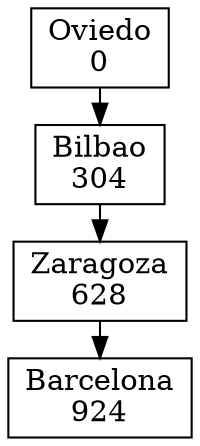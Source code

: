 digraph BlockChain{ 
node[shape=box]; 
rankdir = LR; 

subgraph ruta_8605796{ 
rank=same; 
"Oviedo_8605796"[label="Oviedo&#92;n0"]; 
"Bilbao_8605796"[label="Bilbao&#92;n304"]; 
"Zaragoza_8605796"[label="Zaragoza&#92;n628"]; 
"Barcelona_8605796"[label="Barcelona&#92;n924"]; 

"Oviedo_8605796"->"Bilbao_8605796"; 
"Bilbao_8605796"->"Zaragoza_8605796"; 
"Zaragoza_8605796"->"Barcelona_8605796"; 
}}